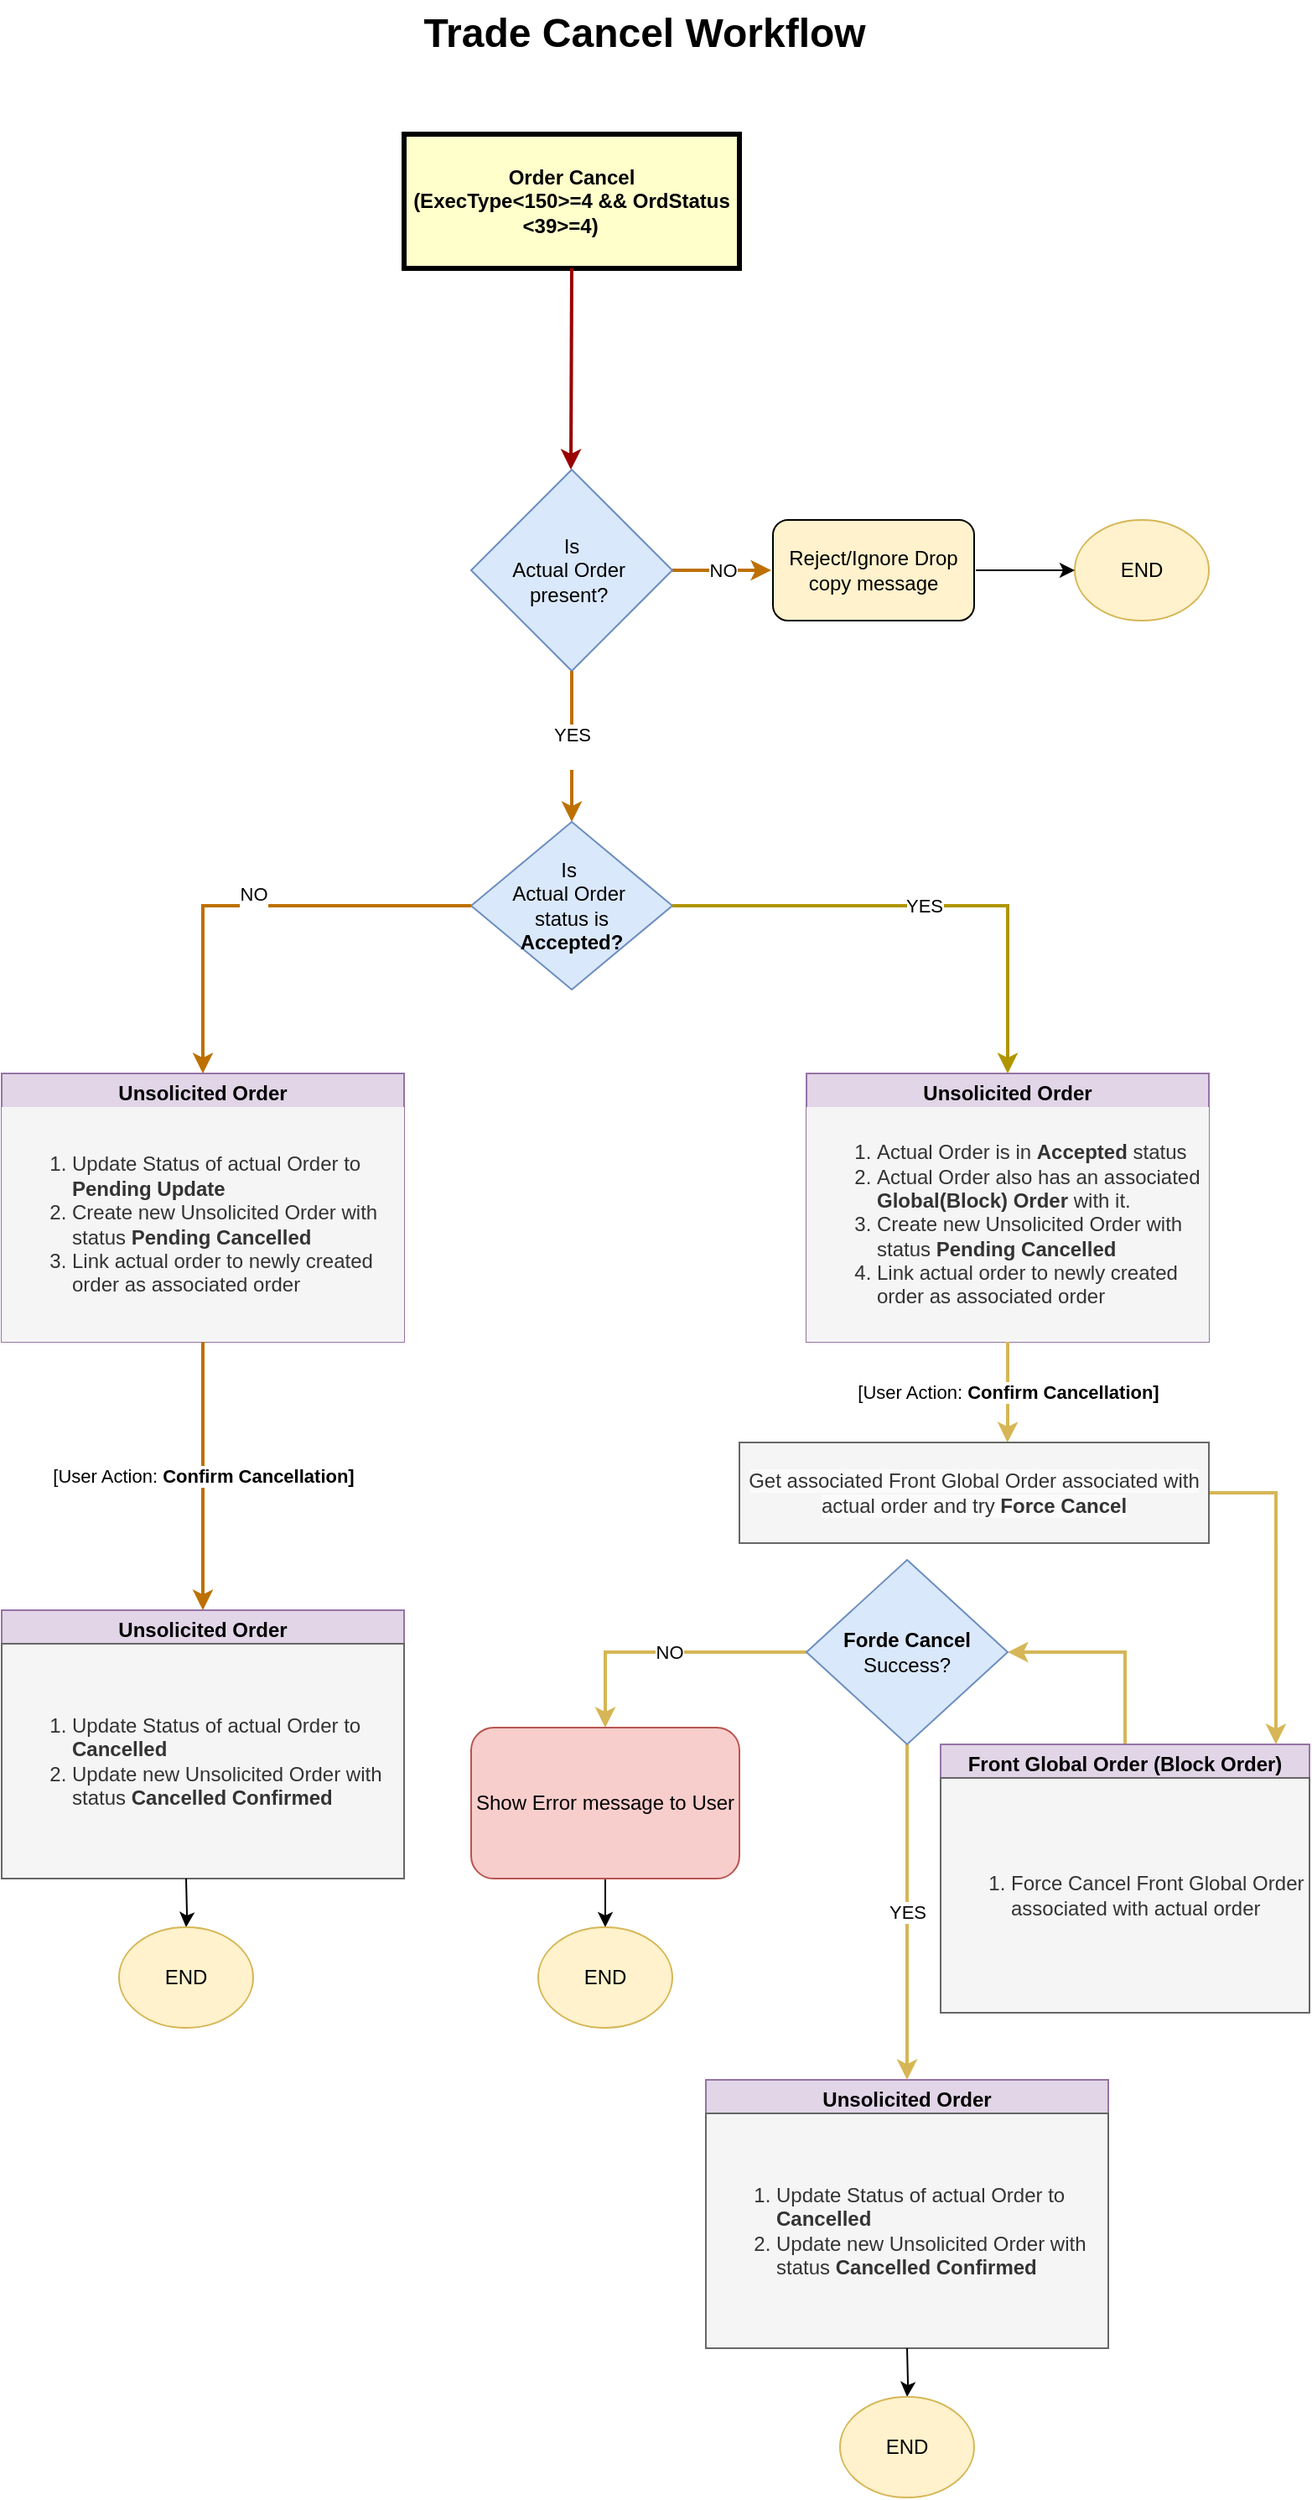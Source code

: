 <mxfile version="26.1.3">
  <diagram name="Page-1" id="c7558073-3199-34d8-9f00-42111426c3f3">
    <mxGraphModel dx="1050" dy="618" grid="1" gridSize="10" guides="1" tooltips="1" connect="1" arrows="1" fold="1" page="1" pageScale="1" pageWidth="826" pageHeight="1169" background="none" math="0" shadow="0">
      <root>
        <mxCell id="0" />
        <mxCell id="1" parent="0" />
        <mxCell id="4" value="Order Cancel&#xa;(ExecType&lt;150&gt;=4 &amp;&amp; OrdStatus &lt;39&gt;=4)    " style="whiteSpace=wrap;align=center;verticalAlign=middle;fontStyle=1;strokeWidth=3;fillColor=#FFFFCC" parent="1" vertex="1">
          <mxGeometry x="270" y="120" width="200" height="80" as="geometry" />
        </mxCell>
        <mxCell id="37" value="" style="edgeStyle=none;noEdgeStyle=1;strokeColor=#990000;strokeWidth=2;" parent="1" edge="1">
          <mxGeometry width="100" height="100" relative="1" as="geometry">
            <mxPoint x="370" y="200" as="sourcePoint" />
            <mxPoint x="369.5" y="320" as="targetPoint" />
          </mxGeometry>
        </mxCell>
        <mxCell id="rh4mJw4lm3L261S2mCym-98" value="Unsolicited Order" style="swimlane;whiteSpace=wrap;html=1;fillColor=#e1d5e7;strokeColor=#9673a6;" parent="1" vertex="1">
          <mxGeometry x="30" y="680" width="240" height="160" as="geometry" />
        </mxCell>
        <mxCell id="rh4mJw4lm3L261S2mCym-103" value="&lt;ol&gt;&lt;li&gt;Update Status of actual Order to &lt;b&gt;Pending Update&lt;/b&gt;&lt;/li&gt;&lt;li&gt;Create new Unsolicited Order with status &lt;b&gt;Pending Cancelled&lt;/b&gt;&lt;/li&gt;&lt;li&gt;Link actual order to newly created order as associated order&lt;/li&gt;&lt;/ol&gt;" style="text;html=1;align=left;verticalAlign=middle;whiteSpace=wrap;rounded=0;fillColor=#f5f5f5;fontColor=#333333;strokeColor=none;" parent="rh4mJw4lm3L261S2mCym-98" vertex="1">
          <mxGeometry y="20" width="240" height="140" as="geometry" />
        </mxCell>
        <mxCell id="rh4mJw4lm3L261S2mCym-100" value="NO" style="edgeStyle=orthogonalEdgeStyle;rounded=0;orthogonalLoop=1;jettySize=auto;html=1;fillColor=#f0a30a;strokeColor=#BD7000;strokeWidth=2;" parent="1" source="rh4mJw4lm3L261S2mCym-99" target="rh4mJw4lm3L261S2mCym-101" edge="1">
          <mxGeometry relative="1" as="geometry">
            <mxPoint x="550" y="380" as="targetPoint" />
            <Array as="points">
              <mxPoint x="440" y="380" />
              <mxPoint x="440" y="380" />
            </Array>
          </mxGeometry>
        </mxCell>
        <mxCell id="rh4mJw4lm3L261S2mCym-99" value="&lt;div&gt;Is&lt;/div&gt;Actual Order&amp;nbsp;&lt;div&gt;present?&amp;nbsp;&lt;/div&gt;" style="rhombus;whiteSpace=wrap;html=1;fillColor=#dae8fc;strokeColor=#6c8ebf;" parent="1" vertex="1">
          <mxGeometry x="310" y="320" width="120" height="120" as="geometry" />
        </mxCell>
        <mxCell id="rh4mJw4lm3L261S2mCym-101" value="Reject/Ignore Drop copy message" style="rounded=1;whiteSpace=wrap;html=1;fillColor=#fff2cc;strokeColor=default;perimeterSpacing=1;gradientColor=none;" parent="1" vertex="1">
          <mxGeometry x="490" y="350" width="120" height="60" as="geometry" />
        </mxCell>
        <mxCell id="rh4mJw4lm3L261S2mCym-102" value="YES&lt;div&gt;&lt;br&gt;&lt;/div&gt;" style="edgeStyle=orthogonalEdgeStyle;rounded=0;orthogonalLoop=1;jettySize=auto;html=1;fillColor=#f0a30a;strokeColor=#BD7000;strokeWidth=2;" parent="1" source="rh4mJw4lm3L261S2mCym-99" target="rh4mJw4lm3L261S2mCym-104" edge="1">
          <mxGeometry relative="1" as="geometry">
            <mxPoint x="369" y="510" as="targetPoint" />
          </mxGeometry>
        </mxCell>
        <mxCell id="rh4mJw4lm3L261S2mCym-104" value="Is&amp;nbsp;&lt;div&gt;Actual Order&amp;nbsp;&lt;div&gt;status is&lt;/div&gt;&lt;div&gt;&lt;b&gt;Accepted?&lt;/b&gt;&lt;/div&gt;&lt;/div&gt;" style="rhombus;whiteSpace=wrap;html=1;fillColor=#dae8fc;strokeColor=#6c8ebf;" parent="1" vertex="1">
          <mxGeometry x="310" y="530" width="120" height="100" as="geometry" />
        </mxCell>
        <mxCell id="rh4mJw4lm3L261S2mCym-105" value="NO&lt;div&gt;&lt;br&gt;&lt;/div&gt;" style="edgeStyle=orthogonalEdgeStyle;rounded=0;orthogonalLoop=1;jettySize=auto;html=1;exitX=0;exitY=0.5;exitDx=0;exitDy=0;entryX=0.5;entryY=0;entryDx=0;entryDy=0;fillColor=#f0a30a;strokeColor=#BD7000;strokeWidth=2;" parent="1" source="rh4mJw4lm3L261S2mCym-104" target="rh4mJw4lm3L261S2mCym-98" edge="1">
          <mxGeometry relative="1" as="geometry">
            <mxPoint x="369" y="690" as="targetPoint" />
            <Array as="points">
              <mxPoint x="150" y="580" />
            </Array>
          </mxGeometry>
        </mxCell>
        <mxCell id="rh4mJw4lm3L261S2mCym-111" value="Unsolicited Order" style="swimlane;whiteSpace=wrap;html=1;fillColor=#e1d5e7;strokeColor=#9673a6;" parent="1" vertex="1">
          <mxGeometry x="30" y="1000" width="240" height="160" as="geometry" />
        </mxCell>
        <mxCell id="rh4mJw4lm3L261S2mCym-112" value="&lt;ol&gt;&lt;li&gt;Update Status of actual Order to &lt;b&gt;Cancelled&lt;/b&gt;&lt;/li&gt;&lt;li&gt;Update new Unsolicited Order with status &lt;b&gt;Cancelled Confirmed&lt;/b&gt;&lt;/li&gt;&lt;/ol&gt;" style="text;html=1;align=left;verticalAlign=middle;whiteSpace=wrap;rounded=0;fillColor=#f5f5f5;fontColor=#333333;strokeColor=#666666;" parent="rh4mJw4lm3L261S2mCym-111" vertex="1">
          <mxGeometry y="20" width="240" height="140" as="geometry" />
        </mxCell>
        <mxCell id="rh4mJw4lm3L261S2mCym-113" value="[User Action:&amp;nbsp;&lt;b&gt;Confirm Cancellation]&lt;/b&gt;" style="endArrow=classic;html=1;rounded=0;exitX=0.5;exitY=1;exitDx=0;exitDy=0;entryX=0.5;entryY=0;entryDx=0;entryDy=0;fillColor=#f0a30a;strokeColor=#BD7000;strokeWidth=2;" parent="1" source="rh4mJw4lm3L261S2mCym-98" target="rh4mJw4lm3L261S2mCym-111" edge="1">
          <mxGeometry relative="1" as="geometry">
            <mxPoint x="510" y="950" as="sourcePoint" />
            <mxPoint x="610" y="950" as="targetPoint" />
          </mxGeometry>
        </mxCell>
        <mxCell id="rh4mJw4lm3L261S2mCym-115" value="Unsolicited Order" style="swimlane;whiteSpace=wrap;html=1;fillColor=#e1d5e7;strokeColor=#9673a6;" parent="1" vertex="1">
          <mxGeometry x="510" y="680" width="240" height="160" as="geometry" />
        </mxCell>
        <mxCell id="rh4mJw4lm3L261S2mCym-116" value="&lt;ol&gt;&lt;li&gt;Actual Order is in &lt;b&gt;Accepted &lt;/b&gt;status&lt;/li&gt;&lt;li&gt;Actual Order also has an associated &lt;b&gt;Global(Block) Order&lt;/b&gt; with it.&lt;/li&gt;&lt;li&gt;Create new Unsolicited Order with status &lt;b&gt;Pending Cancelled&lt;/b&gt;&lt;/li&gt;&lt;li&gt;Link actual order to newly created order as associated order&lt;/li&gt;&lt;/ol&gt;" style="text;html=1;align=left;verticalAlign=middle;whiteSpace=wrap;rounded=0;fillColor=#f5f5f5;fontColor=#333333;strokeColor=none;" parent="rh4mJw4lm3L261S2mCym-115" vertex="1">
          <mxGeometry y="20" width="240" height="140" as="geometry" />
        </mxCell>
        <mxCell id="rh4mJw4lm3L261S2mCym-117" value="&lt;div&gt;YES&lt;/div&gt;" style="edgeStyle=orthogonalEdgeStyle;rounded=0;orthogonalLoop=1;jettySize=auto;html=1;exitX=1;exitY=0.5;exitDx=0;exitDy=0;entryX=0.5;entryY=0;entryDx=0;entryDy=0;fillColor=#e3c800;strokeColor=#B09500;curved=0;strokeWidth=2;" parent="1" source="rh4mJw4lm3L261S2mCym-104" target="rh4mJw4lm3L261S2mCym-115" edge="1">
          <mxGeometry relative="1" as="geometry">
            <mxPoint x="790" y="580" as="sourcePoint" />
            <mxPoint x="849" y="690" as="targetPoint" />
          </mxGeometry>
        </mxCell>
        <mxCell id="rh4mJw4lm3L261S2mCym-118" value="Unsolicited Order" style="swimlane;whiteSpace=wrap;html=1;fillColor=#e1d5e7;strokeColor=#9673a6;" parent="1" vertex="1">
          <mxGeometry x="450" y="1280" width="240" height="160" as="geometry" />
        </mxCell>
        <mxCell id="rh4mJw4lm3L261S2mCym-119" value="&lt;ol&gt;&lt;li&gt;&lt;span style=&quot;color: rgba(0, 0, 0, 0); font-family: monospace; font-size: 0px; text-wrap-mode: nowrap;&quot;&gt;%3CmxGraphModel%3E%3Croot%3E%3CmxCell%20id%3D%220%22%2F%3E%3CmxCell%20id%3D%221%22%20parent%3D%220%22%2F%3E%3CmxCell%20id%3D%222%22%20value%3D%22Unsolicited%20Order%22%20style%3D%22swimlane%3BwhiteSpace%3Dwrap%3Bhtml%3D1%3BfillColor%3D%23e1d5e7%3BstrokeColor%3D%239673a6%3B%22%20vertex%3D%221%22%20parent%3D%221%22%3E%3CmxGeometry%20x%3D%2240%22%20y%3D%22920%22%20width%3D%22240%22%20height%3D%22160%22%20as%3D%22geometry%22%2F%3E%3C%2FmxCell%3E%3CmxCell%20id%3D%223%22%20value%3D%22%26lt%3Bol%26gt%3B%26lt%3Bli%26gt%3BUpdate%20Status%20of%20actual%20Order%20to%20%26lt%3Bb%26gt%3BCancelled%26lt%3B%2Fb%26gt%3B%26lt%3B%2Fli%26gt%3B%26lt%3Bli%26gt%3BUpdate%20new%20Unsolicited%20Order%20with%20status%20%26lt%3Bb%26gt%3BCancelled%20Confirmed%26lt%3B%2Fb%26gt%3B%26lt%3B%2Fli%26gt%3B%26lt%3B%2Fol%26gt%3B%22%20style%3D%22text%3Bhtml%3D1%3Balign%3Dleft%3BverticalAlign%3Dmiddle%3BwhiteSpace%3Dwrap%3Brounded%3D0%3BfillColor%3D%23f5f5f5%3BfontColor%3D%23333333%3BstrokeColor%3D%23666666%3B%22%20vertex%3D%221%22%20parent%3D%222%22%3E%3CmxGeometry%20y%3D%2220%22%20width%3D%22240%22%20height%3D%22140%22%20as%3D%22geometry%22%2F%3E%3C%2FmxCell%3E%3CmxCell%20id%3D%224%22%20value%3D%22%5BUser%20Action%3A%20%26lt%3Bb%26gt%3BCancel%20Confirm%5D%26lt%3B%2Fb%26gt%3B%22%20style%3D%22endArrow%3Dclassic%3Bhtml%3D1%3Brounded%3D0%3BexitX%3D0.5%3BexitY%3D1%3BexitDx%3D0%3BexitDy%3D0%3BentryX%3D0.5%3BentryY%3D0%3BentryDx%3D0%3BentryDy%3D0%3BfillColor%3D%23f0a30a%3BstrokeColor%3D%23BD7000%3BstrokeWidth%3D2%3B%22%20edge%3D%221%22%20target%3D%222%22%20parent%3D%221%22%3E%3CmxGeometry%20relative%3D%221%22%20as%3D%22geometry%22%3E%3CmxPoint%20x%3D%22160%22%20y%3D%22760%22%20as%3D%22sourcePoint%22%2F%3E%3CmxPoint%20x%3D%22620%22%20y%3D%22870%22%20as%3D%22targetPoint%22%2F%3E%3C%2FmxGeometry%3E%3C%2FmxCell%3E%3C%2Froot%3E%3C%2FmxGraphModel%3E&lt;/span&gt;Update Status of actual Order to &lt;b style=&quot;background-color: transparent; color: light-dark(rgb(51, 51, 51), rgb(193, 193, 193));&quot;&gt;Cancelled&lt;/b&gt;&lt;/li&gt;&lt;li&gt;Update new Unsolicited Order with status &lt;b&gt;Cancelled Confirmed&lt;/b&gt;&lt;/li&gt;&lt;/ol&gt;" style="text;html=1;align=left;verticalAlign=middle;whiteSpace=wrap;rounded=0;fillColor=#f5f5f5;fontColor=#333333;strokeColor=#666666;" parent="rh4mJw4lm3L261S2mCym-118" vertex="1">
          <mxGeometry y="20" width="240" height="140" as="geometry" />
        </mxCell>
        <mxCell id="rh4mJw4lm3L261S2mCym-120" value="[User Action:&amp;nbsp;&lt;b&gt;Confirm Cancellation]&lt;/b&gt;" style="endArrow=classic;html=1;rounded=0;exitX=0.5;exitY=1;exitDx=0;exitDy=0;entryX=0.571;entryY=0;entryDx=0;entryDy=0;fillColor=#fff2cc;strokeColor=#d6b656;strokeWidth=2;edgeStyle=orthogonalEdgeStyle;entryPerimeter=0;gradientColor=#ffd966;" parent="1" target="rh4mJw4lm3L261S2mCym-126" edge="1">
          <mxGeometry relative="1" as="geometry">
            <mxPoint x="630" y="840" as="sourcePoint" />
            <mxPoint x="1090" y="950" as="targetPoint" />
            <Array as="points">
              <mxPoint x="630" y="890" />
              <mxPoint x="630" y="890" />
            </Array>
          </mxGeometry>
        </mxCell>
        <mxCell id="rh4mJw4lm3L261S2mCym-129" style="edgeStyle=orthogonalEdgeStyle;rounded=0;orthogonalLoop=1;jettySize=auto;html=1;entryX=1;entryY=0.5;entryDx=0;entryDy=0;fillColor=#fff2cc;gradientColor=#ffd966;strokeColor=#d6b656;strokeWidth=2;" parent="1" source="rh4mJw4lm3L261S2mCym-121" target="rh4mJw4lm3L261S2mCym-127" edge="1">
          <mxGeometry relative="1" as="geometry" />
        </mxCell>
        <mxCell id="rh4mJw4lm3L261S2mCym-121" value="Front Global Order (Block Order)" style="swimlane;whiteSpace=wrap;html=1;fillColor=#e1d5e7;strokeColor=#9673a6;" parent="1" vertex="1">
          <mxGeometry x="590" y="1080" width="220" height="160" as="geometry" />
        </mxCell>
        <mxCell id="rh4mJw4lm3L261S2mCym-122" value="&lt;ol&gt;&lt;li&gt;Force Cancel Front Global Order associated with actual order&lt;span style=&quot;color: rgba(0, 0, 0, 0); font-family: monospace; font-size: 0px; text-wrap-mode: nowrap;&quot;&gt;%3CmxGraphModel%3E%3Croot%3E%3CmxCell%20id%3D%220%22%2F%3E%3CmxCell%20id%3D%221%22%20parent%3D%220%22%2F%3E%3CmxCell%20id%3D%222%22%20value%3D%22Unsolicited%20Order%22%20style%3D%22swimlane%3BwhiteSpace%3Dwrap%3Bhtml%3D1%3BfillColor%3D%23e1d5e7%3BstrokeColor%3D%239673a6%3B%22%20vertex%3D%221%22%20parent%3D%221%22%3E%3CmxGeometry%20x%3D%2240%22%20y%3D%22920%22%20width%3D%22240%22%20height%3D%22160%22%20as%3D%22geometry%22%2F%3E%3C%2FmxCell%3E%3CmxCell%20id%3D%223%22%20value%3D%22%26lt%3Bol%26gt%3B%26lt%3Bli%26gt%3BUpdate%20Status%20of%20actual%20Order%20to%20%26lt%3Bb%26gt%3BCancelled%26lt%3B%2Fb%26gt%3B%26lt%3B%2Fli%26gt%3B%26lt%3Bli%26gt%3BUpdate%20new%20Unsolicited%20Order%20with%20status%20%26lt%3Bb%26gt%3BCancelled%20Confirmed%26lt%3B%2Fb%26gt%3B%26lt%3B%2Fli%26gt%3B%26lt%3B%2Fol%26gt%3B%22%20style%3D%22text%3Bhtml%3D1%3Balign%3Dleft%3BverticalAlign%3Dmiddle%3BwhiteSpace%3Dwrap%3Brounded%3D0%3BfillColor%3D%23f5f5f5%3BfontColor%3D%23333333%3BstrokeColor%3D%23666666%3B%22%20vertex%3D%221%22%20parent%3D%222%22%3E%3CmxGeometry%20y%3D%2220%22%20width%3D%22240%22%20height%3D%22140%22%20as%3D%22geometry%22%2F%3E%3C%2FmxCell%3E%3CmxCell%20id%3D%224%22%20value%3D%22%5BUser%20Action%3A%20%26lt%3Bb%26gt%3BCancel%20Confirm%5D%26lt%3B%2Fb%26gt%3B%22%20style%3D%22endArrow%3Dclassic%3Bhtml%3D1%3Brounded%3D0%3BexitX%3D0.5%3BexitY%3D1%3BexitDx%3D0%3BexitDy%3D0%3BentryX%3D0.5%3BentryY%3D0%3BentryDx%3D0%3BentryDy%3D0%3BfillColor%3D%23f0a30a%3BstrokeColor%3D%23BD7000%3BstrokeWidth%3D2%3B%22%20edge%3D%221%22%20target%3D%222%22%20parent%3D%221%22%3E%3CmxGeometry%20relative%3D%221%22%20as%3D%22geometry%22%3E%3CmxPoint%20x%3D%22160%22%20y%3D%22760%22%20as%3D%22sourcePoint%22%2F%3E%3CmxPoint%20x%3D%22620%22%20y%3D%22870%22%20as%3D%22targetPoint%22%2F%3E%3C%2FmxGeometry%3E%3C%2FmxCell%3E%3C%2Froot%3E%3C%2FmxGraphModel%3&lt;/span&gt;&lt;/li&gt;&lt;/ol&gt;" style="text;html=1;align=left;verticalAlign=middle;whiteSpace=wrap;rounded=0;fillColor=#f5f5f5;fontColor=#333333;strokeColor=#666666;" parent="rh4mJw4lm3L261S2mCym-121" vertex="1">
          <mxGeometry y="20" width="220" height="140" as="geometry" />
        </mxCell>
        <mxCell id="rh4mJw4lm3L261S2mCym-128" style="edgeStyle=orthogonalEdgeStyle;rounded=0;orthogonalLoop=1;jettySize=auto;html=1;entryX=0.909;entryY=0;entryDx=0;entryDy=0;exitX=1;exitY=0.5;exitDx=0;exitDy=0;entryPerimeter=0;fillColor=#fff2cc;gradientColor=#ffd966;strokeColor=#d6b656;strokeWidth=2;" parent="1" source="rh4mJw4lm3L261S2mCym-126" target="rh4mJw4lm3L261S2mCym-121" edge="1">
          <mxGeometry relative="1" as="geometry">
            <Array as="points">
              <mxPoint x="790" y="930" />
            </Array>
          </mxGeometry>
        </mxCell>
        <mxCell id="rh4mJw4lm3L261S2mCym-126" value="&lt;br&gt;&lt;span style=&quot;color: rgb(51, 51, 51); font-family: Helvetica; font-size: 12px; font-style: normal; font-variant-ligatures: normal; font-variant-caps: normal; font-weight: 400; letter-spacing: normal; orphans: 2; text-align: left; text-indent: 0px; text-transform: none; widows: 2; word-spacing: 0px; -webkit-text-stroke-width: 0px; white-space: normal; background-color: rgb(251, 251, 251); text-decoration-thickness: initial; text-decoration-style: initial; text-decoration-color: initial; float: none; display: inline !important;&quot;&gt;Get associated Front Global Order associated with actual order and try &lt;/span&gt;&lt;span style=&quot;color: rgb(51, 51, 51); font-family: Helvetica; font-size: 12px; font-style: normal; font-variant-ligatures: normal; font-variant-caps: normal; letter-spacing: normal; orphans: 2; text-align: left; text-indent: 0px; text-transform: none; widows: 2; word-spacing: 0px; -webkit-text-stroke-width: 0px; white-space: normal; background-color: rgb(251, 251, 251); text-decoration-thickness: initial; text-decoration-style: initial; text-decoration-color: initial; float: none; display: inline !important;&quot;&gt;&lt;b&gt;Force Cancel&lt;/b&gt;&lt;/span&gt;&lt;div&gt;&lt;br/&gt;&lt;/div&gt;" style="rounded=0;whiteSpace=wrap;html=1;fillColor=#f5f5f5;fontColor=#333333;strokeColor=#666666;" parent="1" vertex="1">
          <mxGeometry x="470" y="900" width="280" height="60" as="geometry" />
        </mxCell>
        <mxCell id="rh4mJw4lm3L261S2mCym-130" value="YES" style="edgeStyle=orthogonalEdgeStyle;rounded=0;orthogonalLoop=1;jettySize=auto;html=1;entryX=0.5;entryY=0;entryDx=0;entryDy=0;fillColor=#fff2cc;gradientColor=#ffd966;strokeColor=#d6b656;strokeWidth=2;" parent="1" source="rh4mJw4lm3L261S2mCym-127" target="rh4mJw4lm3L261S2mCym-118" edge="1">
          <mxGeometry relative="1" as="geometry">
            <Array as="points">
              <mxPoint x="570" y="1150" />
              <mxPoint x="570" y="1150" />
            </Array>
          </mxGeometry>
        </mxCell>
        <mxCell id="rh4mJw4lm3L261S2mCym-134" value="NO" style="edgeStyle=orthogonalEdgeStyle;rounded=0;orthogonalLoop=1;jettySize=auto;html=1;entryX=0.5;entryY=0;entryDx=0;entryDy=0;fillColor=#fff2cc;gradientColor=#ffd966;strokeColor=#d6b656;strokeWidth=2;" parent="1" source="rh4mJw4lm3L261S2mCym-127" target="rh4mJw4lm3L261S2mCym-133" edge="1">
          <mxGeometry relative="1" as="geometry">
            <Array as="points">
              <mxPoint x="390" y="1025" />
            </Array>
          </mxGeometry>
        </mxCell>
        <mxCell id="rh4mJw4lm3L261S2mCym-127" value="&lt;b&gt;Forde Cancel&lt;/b&gt;&lt;div&gt;Success?&lt;/div&gt;" style="rhombus;whiteSpace=wrap;html=1;fillColor=#dae8fc;strokeColor=#6c8ebf;" parent="1" vertex="1">
          <mxGeometry x="510" y="970" width="120" height="110" as="geometry" />
        </mxCell>
        <mxCell id="rh4mJw4lm3L261S2mCym-136" value="" style="edgeStyle=orthogonalEdgeStyle;rounded=0;orthogonalLoop=1;jettySize=auto;html=1;" parent="1" source="rh4mJw4lm3L261S2mCym-133" target="rh4mJw4lm3L261S2mCym-135" edge="1">
          <mxGeometry relative="1" as="geometry" />
        </mxCell>
        <mxCell id="rh4mJw4lm3L261S2mCym-133" value="Show Error message to User" style="rounded=1;whiteSpace=wrap;html=1;fillColor=#f8cecc;strokeColor=#b85450;" parent="1" vertex="1">
          <mxGeometry x="310" y="1070" width="160" height="90" as="geometry" />
        </mxCell>
        <mxCell id="rh4mJw4lm3L261S2mCym-135" value="END" style="ellipse;whiteSpace=wrap;html=1;fillColor=#fff2cc;strokeColor=#d6b656;" parent="1" vertex="1">
          <mxGeometry x="350" y="1189" width="80" height="60" as="geometry" />
        </mxCell>
        <mxCell id="rh4mJw4lm3L261S2mCym-137" value="" style="edgeStyle=orthogonalEdgeStyle;rounded=0;orthogonalLoop=1;jettySize=auto;html=1;" parent="1" target="rh4mJw4lm3L261S2mCym-138" edge="1">
          <mxGeometry relative="1" as="geometry">
            <mxPoint x="570" y="1440" as="sourcePoint" />
          </mxGeometry>
        </mxCell>
        <mxCell id="rh4mJw4lm3L261S2mCym-138" value="END" style="ellipse;whiteSpace=wrap;html=1;fillColor=#fff2cc;strokeColor=#d6b656;" parent="1" vertex="1">
          <mxGeometry x="530" y="1469" width="80" height="60" as="geometry" />
        </mxCell>
        <mxCell id="rh4mJw4lm3L261S2mCym-139" value="" style="edgeStyle=orthogonalEdgeStyle;rounded=0;orthogonalLoop=1;jettySize=auto;html=1;" parent="1" target="rh4mJw4lm3L261S2mCym-140" edge="1">
          <mxGeometry relative="1" as="geometry">
            <mxPoint x="140" y="1160" as="sourcePoint" />
          </mxGeometry>
        </mxCell>
        <mxCell id="rh4mJw4lm3L261S2mCym-140" value="END" style="ellipse;whiteSpace=wrap;html=1;fillColor=#fff2cc;strokeColor=#d6b656;" parent="1" vertex="1">
          <mxGeometry x="100" y="1189" width="80" height="60" as="geometry" />
        </mxCell>
        <mxCell id="rh4mJw4lm3L261S2mCym-142" value="END" style="ellipse;whiteSpace=wrap;html=1;fillColor=#fff2cc;strokeColor=#d6b656;" parent="1" vertex="1">
          <mxGeometry x="670" y="350" width="80" height="60" as="geometry" />
        </mxCell>
        <mxCell id="rh4mJw4lm3L261S2mCym-143" style="edgeStyle=orthogonalEdgeStyle;rounded=0;orthogonalLoop=1;jettySize=auto;html=1;entryX=0;entryY=0.5;entryDx=0;entryDy=0;" parent="1" source="rh4mJw4lm3L261S2mCym-101" target="rh4mJw4lm3L261S2mCym-142" edge="1">
          <mxGeometry relative="1" as="geometry" />
        </mxCell>
        <mxCell id="rh4mJw4lm3L261S2mCym-144" value="Trade Cancel Workflow" style="text;strokeColor=none;fillColor=none;html=1;fontSize=24;fontStyle=1;verticalAlign=middle;align=center;" parent="1" vertex="1">
          <mxGeometry x="33" y="40" width="760" height="40" as="geometry" />
        </mxCell>
      </root>
    </mxGraphModel>
  </diagram>
</mxfile>

